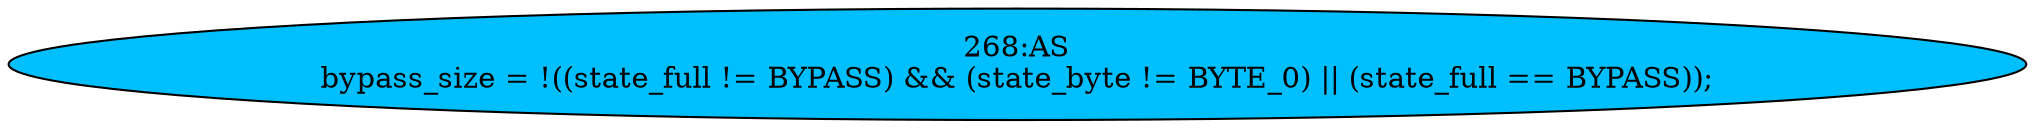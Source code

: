 strict digraph "" {
	node [label="\N"];
	"268:AS"	 [ast="<pyverilog.vparser.ast.Assign object at 0x7fcd1837f9d0>",
		def_var="['bypass_size']",
		fillcolor=deepskyblue,
		label="268:AS
bypass_size = !((state_full != BYPASS) && (state_byte != BYTE_0) || (state_full == BYPASS));",
		statements="[]",
		style=filled,
		typ=Assign,
		use_var="['state_full', 'BYPASS', 'state_byte', 'BYTE_0', 'state_full', 'BYPASS']"];
}
